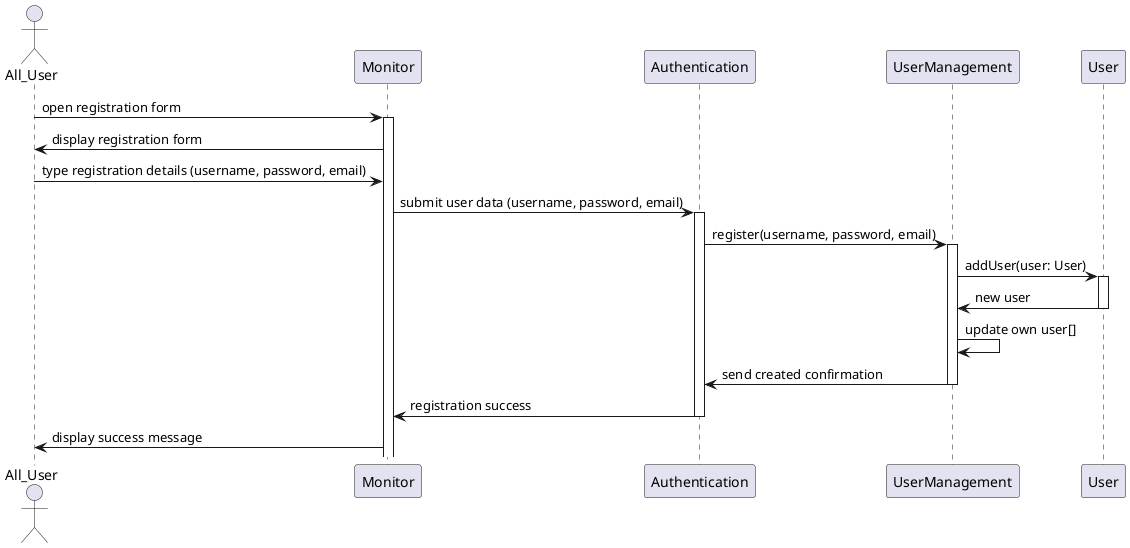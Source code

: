@startuml
actor All_User
participant Monitor
participant Authentication
participant UserManagement
participant User



All_User -> Monitor: open registration form
activate Monitor
Monitor -> All_User: display registration form

All_User -> Monitor: type registration details (username, password, email)
Monitor -> Authentication: submit user data (username, password, email)
activate Authentication
Authentication -> UserManagement: register(username, password, email)
activate UserManagement
UserManagement -> User: addUser(user: User)
activate User
User -> UserManagement: new user
deactivate User
UserManagement -> UserManagement: update own user[]
UserManagement -> Authentication: send created confirmation
deactivate UserManagement
Authentication -> Monitor: registration success
deactivate Authentication
Monitor -> All_User: display success message

@enduml
